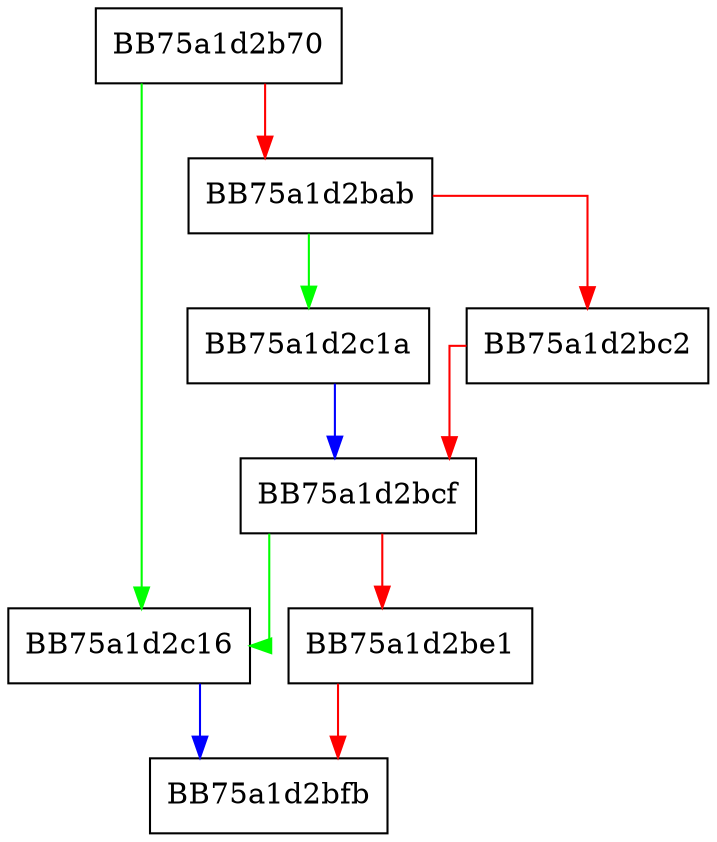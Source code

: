 digraph pushControlFlowStmtTree {
  node [shape="box"];
  graph [splines=ortho];
  BB75a1d2b70 -> BB75a1d2c16 [color="green"];
  BB75a1d2b70 -> BB75a1d2bab [color="red"];
  BB75a1d2bab -> BB75a1d2c1a [color="green"];
  BB75a1d2bab -> BB75a1d2bc2 [color="red"];
  BB75a1d2bc2 -> BB75a1d2bcf [color="red"];
  BB75a1d2bcf -> BB75a1d2c16 [color="green"];
  BB75a1d2bcf -> BB75a1d2be1 [color="red"];
  BB75a1d2be1 -> BB75a1d2bfb [color="red"];
  BB75a1d2c16 -> BB75a1d2bfb [color="blue"];
  BB75a1d2c1a -> BB75a1d2bcf [color="blue"];
}